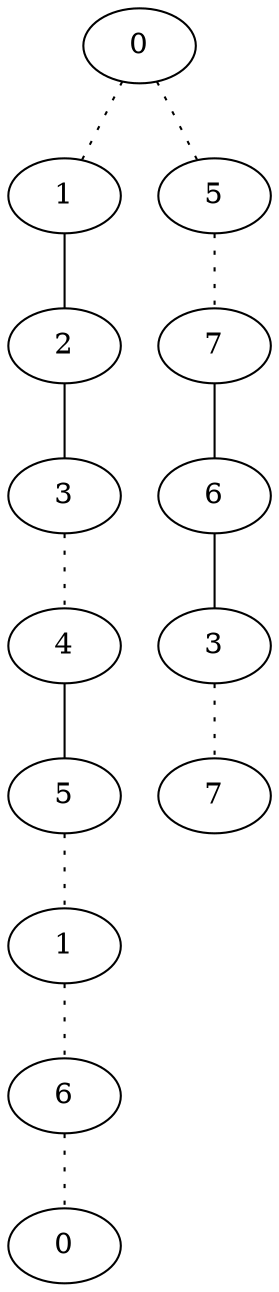 graph {
a0[label=0];
a1[label=1];
a2[label=2];
a3[label=3];
a4[label=4];
a5[label=5];
a6[label=1];
a7[label=6];
a8[label=0];
a9[label=5];
a10[label=7];
a11[label=6];
a12[label=3];
a13[label=7];
a0 -- a1 [style=dotted];
a0 -- a9 [style=dotted];
a1 -- a2;
a2 -- a3;
a3 -- a4 [style=dotted];
a4 -- a5;
a5 -- a6 [style=dotted];
a6 -- a7 [style=dotted];
a7 -- a8 [style=dotted];
a9 -- a10 [style=dotted];
a10 -- a11;
a11 -- a12;
a12 -- a13 [style=dotted];
}
